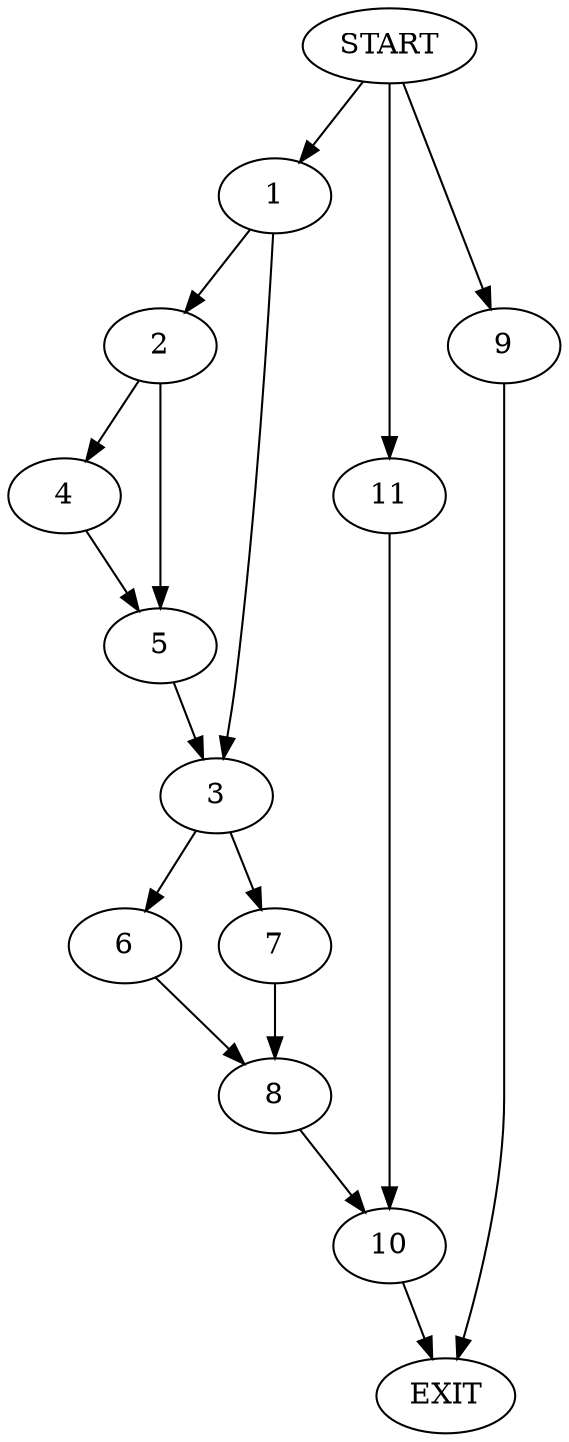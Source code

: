 digraph {
0 [label="START"]
12 [label="EXIT"]
0 -> 1
1 -> 2
1 -> 3
2 -> 4
2 -> 5
3 -> 6
3 -> 7
4 -> 5
5 -> 3
7 -> 8
6 -> 8
0 -> 9
9 -> 12
8 -> 10
10 -> 12
0 -> 11
11 -> 10
}

